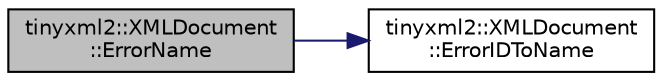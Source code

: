 digraph "tinyxml2::XMLDocument::ErrorName"
{
 // LATEX_PDF_SIZE
  edge [fontname="Helvetica",fontsize="10",labelfontname="Helvetica",labelfontsize="10"];
  node [fontname="Helvetica",fontsize="10",shape=record];
  rankdir="LR";
  Node1 [label="tinyxml2::XMLDocument\l::ErrorName",height=0.2,width=0.4,color="black", fillcolor="grey75", style="filled", fontcolor="black",tooltip=" "];
  Node1 -> Node2 [color="midnightblue",fontsize="10",style="solid",fontname="Helvetica"];
  Node2 [label="tinyxml2::XMLDocument\l::ErrorIDToName",height=0.2,width=0.4,color="black", fillcolor="white", style="filled",URL="$classtinyxml2_1_1XMLDocument.html#a639f7c295c38dc5a4aafeb2fff93da03",tooltip=" "];
}
